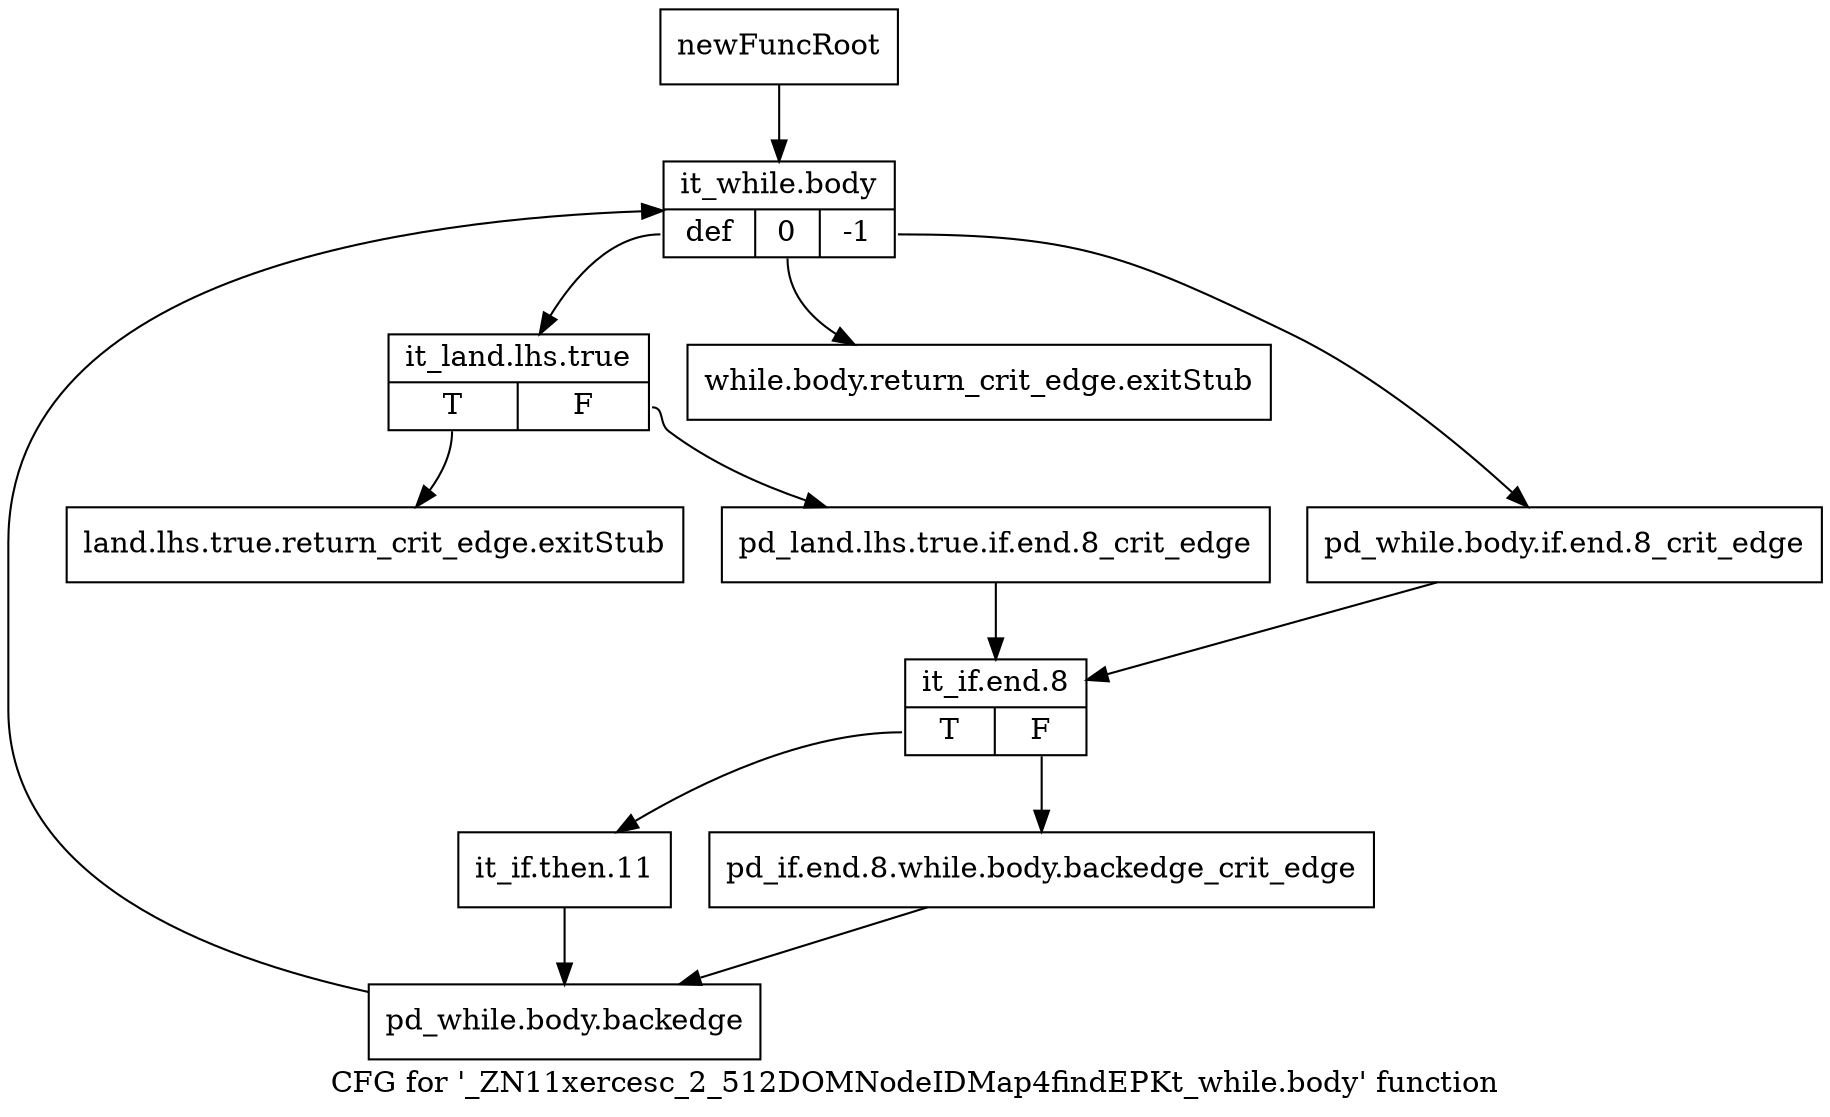 digraph "CFG for '_ZN11xercesc_2_512DOMNodeIDMap4findEPKt_while.body' function" {
	label="CFG for '_ZN11xercesc_2_512DOMNodeIDMap4findEPKt_while.body' function";

	Node0x9772af0 [shape=record,label="{newFuncRoot}"];
	Node0x9772af0 -> Node0x97a0260;
	Node0x97a01c0 [shape=record,label="{while.body.return_crit_edge.exitStub}"];
	Node0x97a0210 [shape=record,label="{land.lhs.true.return_crit_edge.exitStub}"];
	Node0x97a0260 [shape=record,label="{it_while.body|{<s0>def|<s1>0|<s2>-1}}"];
	Node0x97a0260:s0 -> Node0x97a0300;
	Node0x97a0260:s1 -> Node0x97a01c0;
	Node0x97a0260:s2 -> Node0x97a02b0;
	Node0x97a02b0 [shape=record,label="{pd_while.body.if.end.8_crit_edge}"];
	Node0x97a02b0 -> Node0x97a03a0;
	Node0x97a0300 [shape=record,label="{it_land.lhs.true|{<s0>T|<s1>F}}"];
	Node0x97a0300:s0 -> Node0x97a0210;
	Node0x97a0300:s1 -> Node0x97a0350;
	Node0x97a0350 [shape=record,label="{pd_land.lhs.true.if.end.8_crit_edge}"];
	Node0x97a0350 -> Node0x97a03a0;
	Node0x97a03a0 [shape=record,label="{it_if.end.8|{<s0>T|<s1>F}}"];
	Node0x97a03a0:s0 -> Node0x97a0440;
	Node0x97a03a0:s1 -> Node0x97a03f0;
	Node0x97a03f0 [shape=record,label="{pd_if.end.8.while.body.backedge_crit_edge}"];
	Node0x97a03f0 -> Node0x97a0490;
	Node0x97a0440 [shape=record,label="{it_if.then.11}"];
	Node0x97a0440 -> Node0x97a0490;
	Node0x97a0490 [shape=record,label="{pd_while.body.backedge}"];
	Node0x97a0490 -> Node0x97a0260;
}
